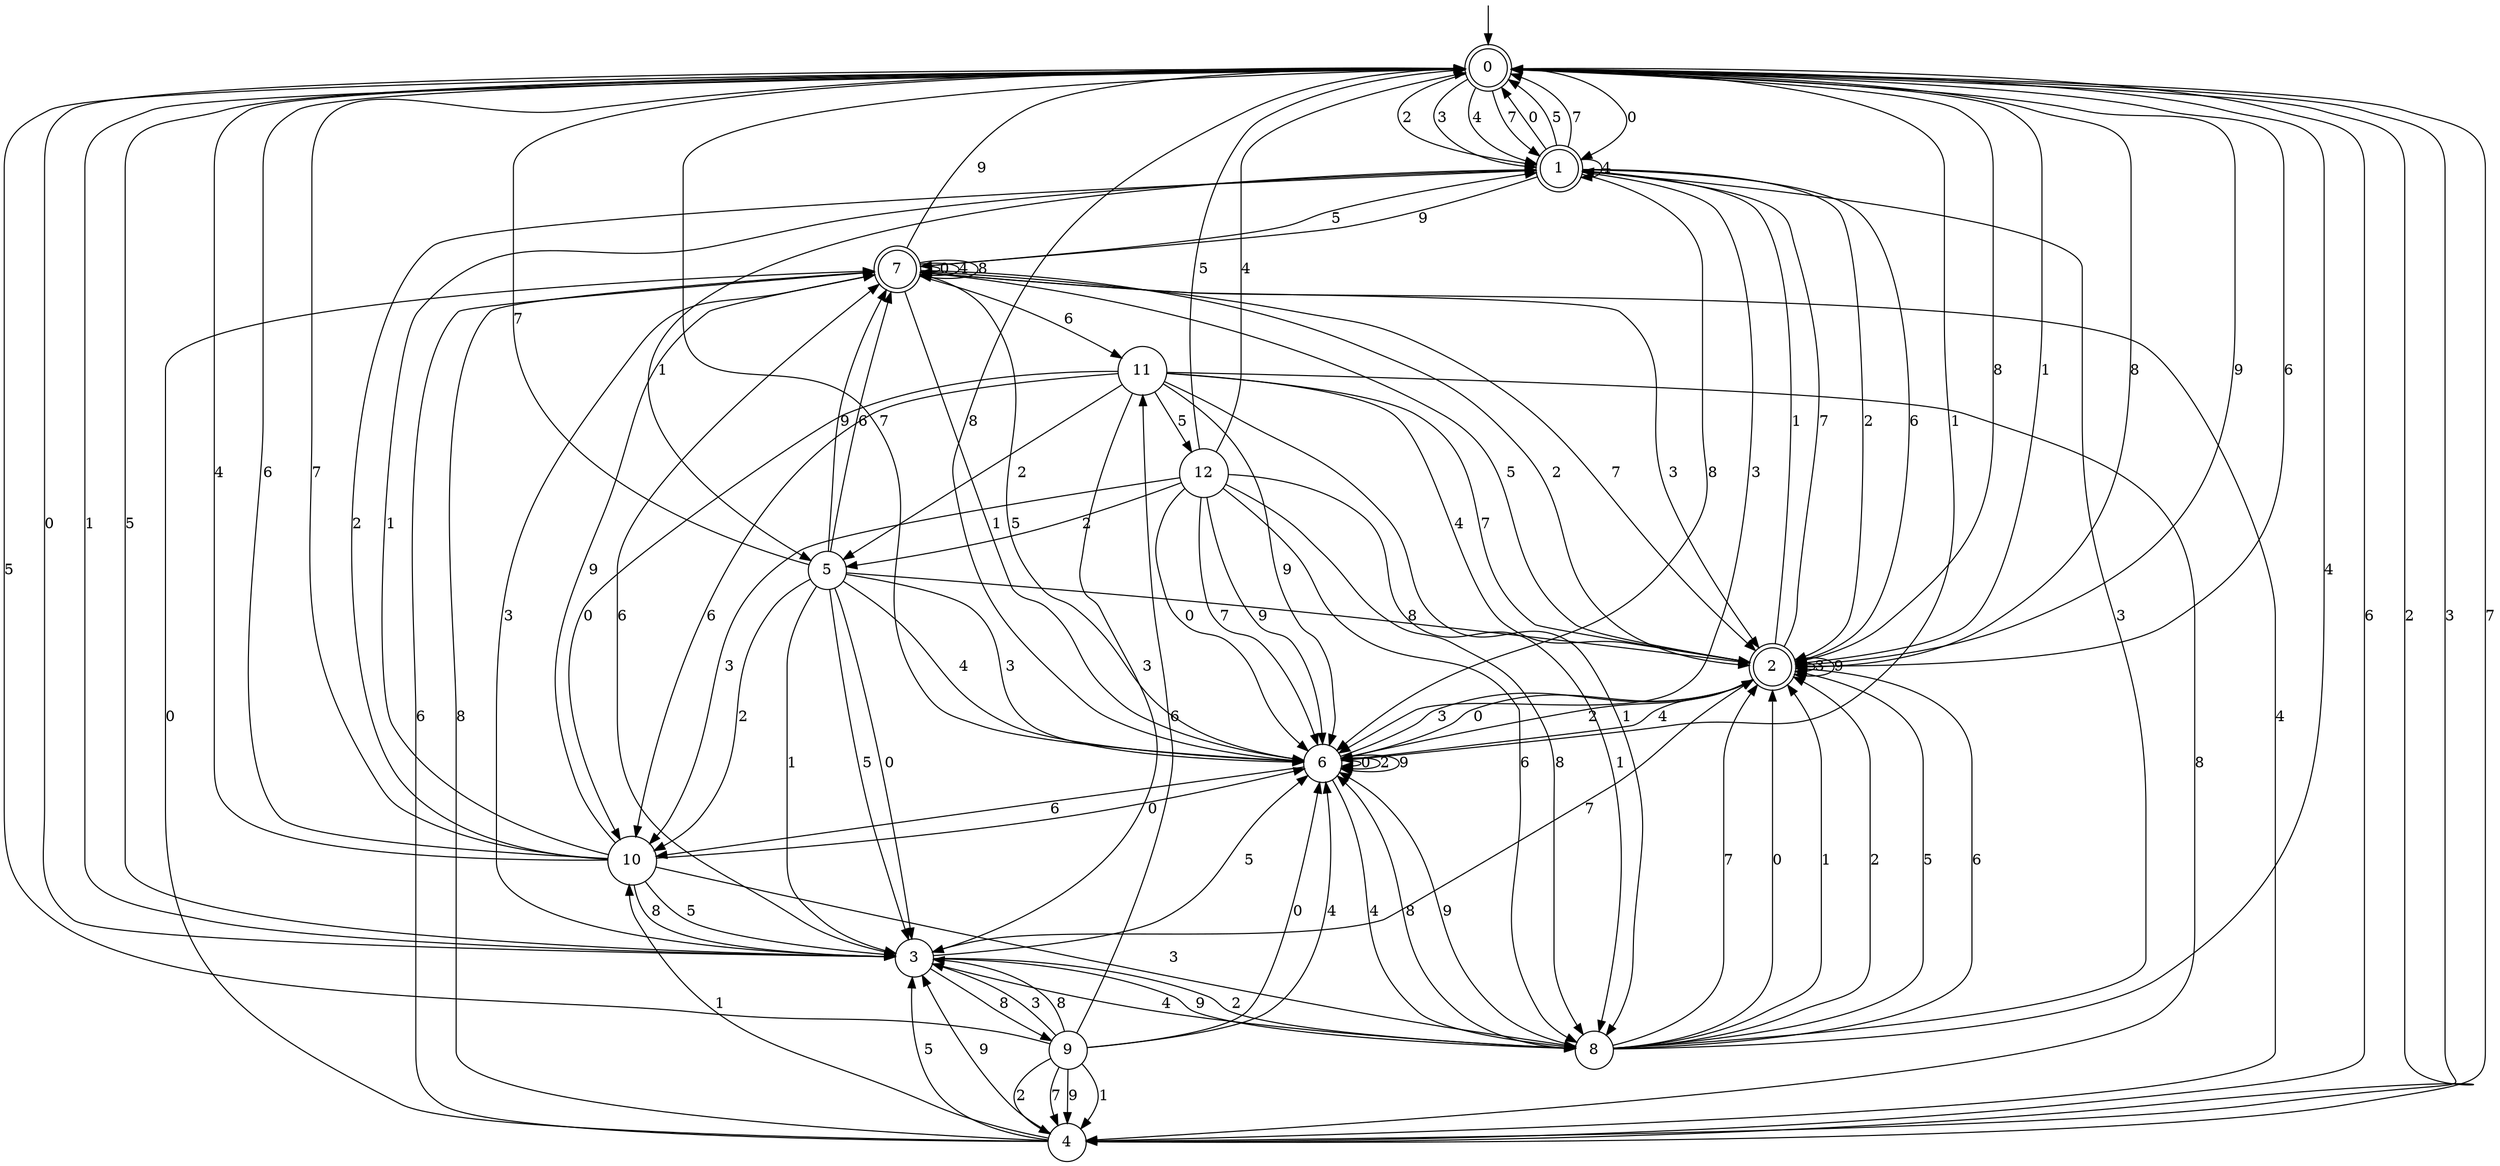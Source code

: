 digraph g {

	s0 [shape="doublecircle" label="0"];
	s1 [shape="doublecircle" label="1"];
	s2 [shape="doublecircle" label="2"];
	s3 [shape="circle" label="3"];
	s4 [shape="circle" label="4"];
	s5 [shape="circle" label="5"];
	s6 [shape="circle" label="6"];
	s7 [shape="doublecircle" label="7"];
	s8 [shape="circle" label="8"];
	s9 [shape="circle" label="9"];
	s10 [shape="circle" label="10"];
	s11 [shape="circle" label="11"];
	s12 [shape="circle" label="12"];
	s0 -> s1 [label="0"];
	s0 -> s2 [label="1"];
	s0 -> s1 [label="2"];
	s0 -> s1 [label="3"];
	s0 -> s1 [label="4"];
	s0 -> s3 [label="5"];
	s0 -> s4 [label="6"];
	s0 -> s1 [label="7"];
	s0 -> s2 [label="8"];
	s0 -> s2 [label="9"];
	s1 -> s0 [label="0"];
	s1 -> s5 [label="1"];
	s1 -> s2 [label="2"];
	s1 -> s6 [label="3"];
	s1 -> s1 [label="4"];
	s1 -> s0 [label="5"];
	s1 -> s2 [label="6"];
	s1 -> s0 [label="7"];
	s1 -> s6 [label="8"];
	s1 -> s7 [label="9"];
	s2 -> s6 [label="0"];
	s2 -> s1 [label="1"];
	s2 -> s6 [label="2"];
	s2 -> s2 [label="3"];
	s2 -> s6 [label="4"];
	s2 -> s7 [label="5"];
	s2 -> s0 [label="6"];
	s2 -> s1 [label="7"];
	s2 -> s0 [label="8"];
	s2 -> s2 [label="9"];
	s3 -> s0 [label="0"];
	s3 -> s0 [label="1"];
	s3 -> s8 [label="2"];
	s3 -> s7 [label="3"];
	s3 -> s8 [label="4"];
	s3 -> s6 [label="5"];
	s3 -> s7 [label="6"];
	s3 -> s2 [label="7"];
	s3 -> s9 [label="8"];
	s3 -> s8 [label="9"];
	s4 -> s7 [label="0"];
	s4 -> s10 [label="1"];
	s4 -> s0 [label="2"];
	s4 -> s0 [label="3"];
	s4 -> s7 [label="4"];
	s4 -> s3 [label="5"];
	s4 -> s7 [label="6"];
	s4 -> s0 [label="7"];
	s4 -> s7 [label="8"];
	s4 -> s3 [label="9"];
	s5 -> s3 [label="0"];
	s5 -> s3 [label="1"];
	s5 -> s10 [label="2"];
	s5 -> s6 [label="3"];
	s5 -> s6 [label="4"];
	s5 -> s3 [label="5"];
	s5 -> s7 [label="6"];
	s5 -> s0 [label="7"];
	s5 -> s2 [label="8"];
	s5 -> s7 [label="9"];
	s6 -> s6 [label="0"];
	s6 -> s0 [label="1"];
	s6 -> s6 [label="2"];
	s6 -> s2 [label="3"];
	s6 -> s8 [label="4"];
	s6 -> s7 [label="5"];
	s6 -> s10 [label="6"];
	s6 -> s0 [label="7"];
	s6 -> s0 [label="8"];
	s6 -> s6 [label="9"];
	s7 -> s7 [label="0"];
	s7 -> s6 [label="1"];
	s7 -> s2 [label="2"];
	s7 -> s2 [label="3"];
	s7 -> s7 [label="4"];
	s7 -> s1 [label="5"];
	s7 -> s11 [label="6"];
	s7 -> s2 [label="7"];
	s7 -> s7 [label="8"];
	s7 -> s0 [label="9"];
	s8 -> s2 [label="0"];
	s8 -> s2 [label="1"];
	s8 -> s2 [label="2"];
	s8 -> s1 [label="3"];
	s8 -> s0 [label="4"];
	s8 -> s2 [label="5"];
	s8 -> s2 [label="6"];
	s8 -> s2 [label="7"];
	s8 -> s6 [label="8"];
	s8 -> s6 [label="9"];
	s9 -> s6 [label="0"];
	s9 -> s4 [label="1"];
	s9 -> s4 [label="2"];
	s9 -> s3 [label="3"];
	s9 -> s6 [label="4"];
	s9 -> s0 [label="5"];
	s9 -> s11 [label="6"];
	s9 -> s4 [label="7"];
	s9 -> s3 [label="8"];
	s9 -> s4 [label="9"];
	s10 -> s6 [label="0"];
	s10 -> s1 [label="1"];
	s10 -> s1 [label="2"];
	s10 -> s8 [label="3"];
	s10 -> s0 [label="4"];
	s10 -> s3 [label="5"];
	s10 -> s0 [label="6"];
	s10 -> s0 [label="7"];
	s10 -> s3 [label="8"];
	s10 -> s7 [label="9"];
	s11 -> s10 [label="0"];
	s11 -> s8 [label="1"];
	s11 -> s5 [label="2"];
	s11 -> s3 [label="3"];
	s11 -> s2 [label="4"];
	s11 -> s12 [label="5"];
	s11 -> s10 [label="6"];
	s11 -> s2 [label="7"];
	s11 -> s4 [label="8"];
	s11 -> s6 [label="9"];
	s12 -> s6 [label="0"];
	s12 -> s8 [label="1"];
	s12 -> s5 [label="2"];
	s12 -> s10 [label="3"];
	s12 -> s0 [label="4"];
	s12 -> s0 [label="5"];
	s12 -> s8 [label="6"];
	s12 -> s6 [label="7"];
	s12 -> s8 [label="8"];
	s12 -> s6 [label="9"];

__start0 [label="" shape="none" width="0" height="0"];
__start0 -> s0;

}
